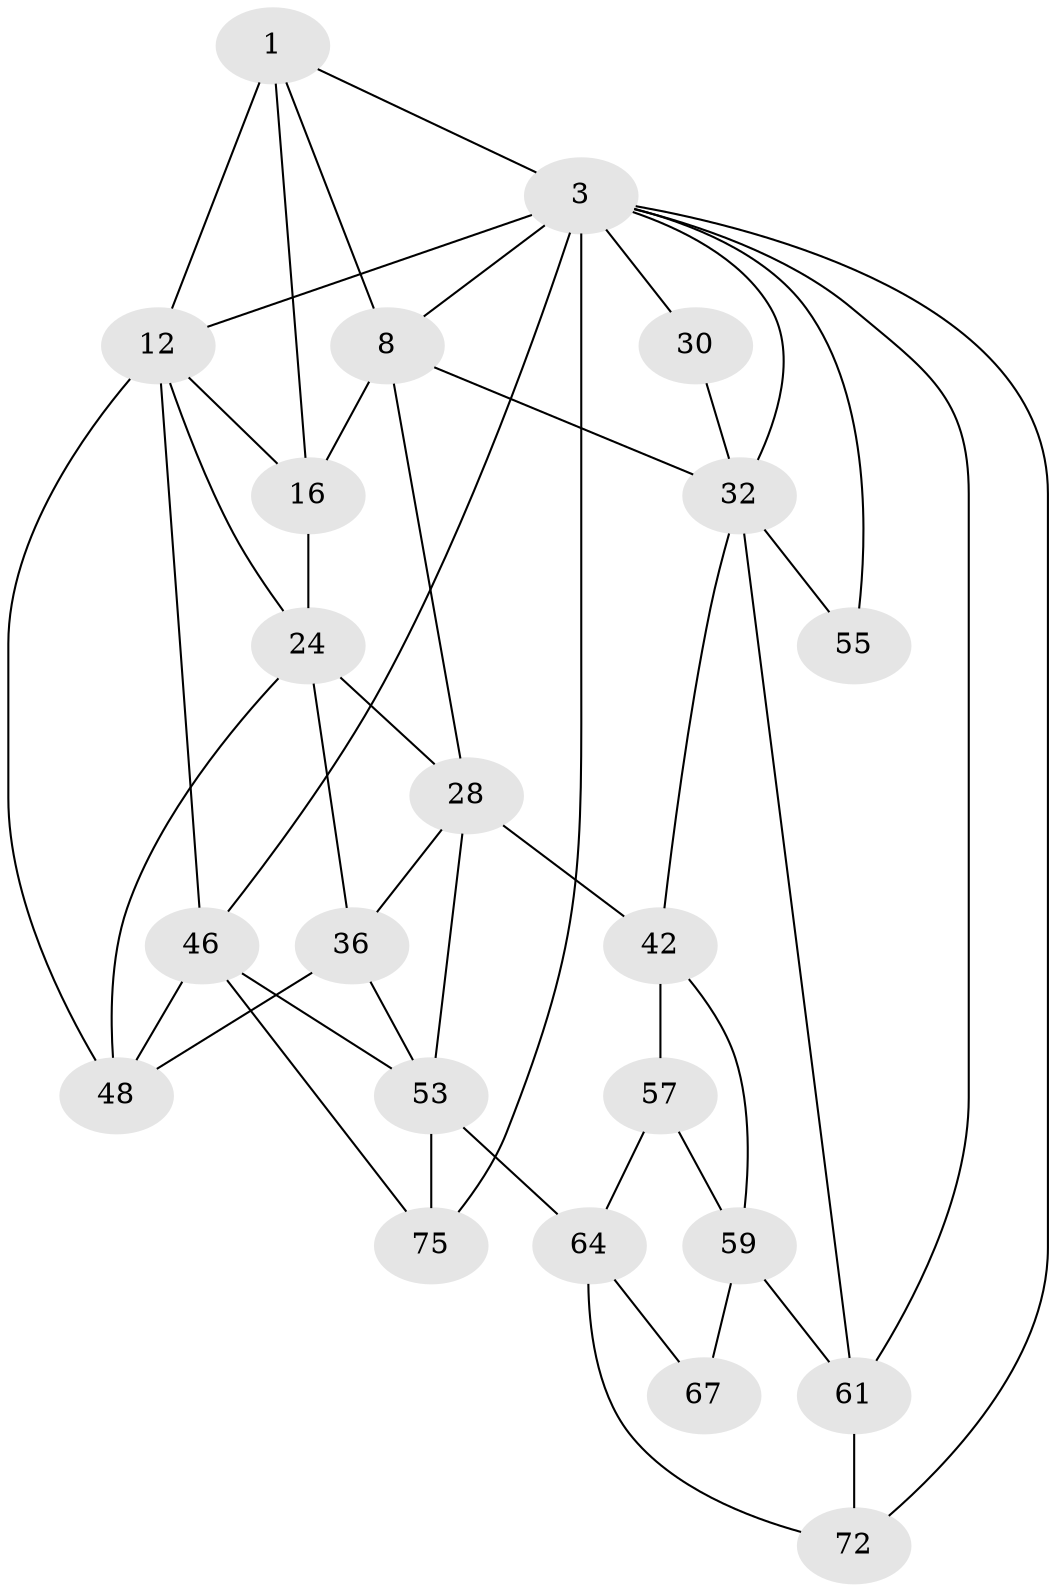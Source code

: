 // original degree distribution, {3: 0.02631578947368421, 4: 0.2631578947368421, 5: 0.47368421052631576, 6: 0.23684210526315788}
// Generated by graph-tools (version 1.1) at 2025/21/03/04/25 18:21:18]
// undirected, 22 vertices, 47 edges
graph export_dot {
graph [start="1"]
  node [color=gray90,style=filled];
  1 [pos="+0.41698737704502403+0",super="+2+6"];
  3 [pos="+1+0",super="+18+45+4"];
  8 [pos="+0.4687817369278047+0.35323412370197466",super="+21+9"];
  12 [pos="+0.7508197932033543+0.13590275140200575",super="+13+14"];
  16 [pos="+0.759658171534224+0.2179613865514097",super="+17+20"];
  24 [pos="+0.9769988109601377+0.3672647952144144",super="+35+25"];
  28 [pos="+0.688811690453417+0.46065793303503694",super="+37"];
  30 [pos="+0+0.26397697949546506",super="+31"];
  32 [pos="+0.18819594214893268+0.6053825097893478",super="+33+44"];
  36 [pos="+0.7520009662420865+0.5656196767755528",super="+50"];
  42 [pos="+0.4363675933631482+0.6283943608717336",super="+43+51"];
  46 [pos="+1+0.7635792338835227",super="+70+47"];
  48 [pos="+0.8385153101279779+0.584619588789187",super="+49"];
  53 [pos="+0.7575449628470192+0.8272633011860359",super="+71+54"];
  55 [pos="+0+0.8399057943716409"];
  57 [pos="+0.48444268153041037+0.684630243782099",super="+58"];
  59 [pos="+0.36502760068402945+0.6897244742785151",super="+60"];
  61 [pos="+0.24657966113602933+0.8431785353691441",super="+73"];
  64 [pos="+0.6148422224452432+0.8974580968037774",super="+65+68"];
  67 [pos="+0.41601983853391306+0.7816312888094522"];
  72 [pos="+0.5088173415101851+1"];
  75 [pos="+0.8389356244878317+1"];
  1 -- 3;
  1 -- 12 [weight=2];
  1 -- 8;
  1 -- 16;
  3 -- 12 [weight=2];
  3 -- 55;
  3 -- 72;
  3 -- 75;
  3 -- 61;
  3 -- 46;
  3 -- 32;
  3 -- 30;
  3 -- 8;
  8 -- 16;
  8 -- 28 [weight=2];
  8 -- 32;
  12 -- 16 [weight=2];
  12 -- 48;
  12 -- 24;
  12 -- 46;
  16 -- 24 [weight=2];
  24 -- 48;
  24 -- 36;
  24 -- 28;
  28 -- 36;
  28 -- 42 [weight=2];
  28 -- 53 [weight=2];
  30 -- 32;
  32 -- 55 [weight=2];
  32 -- 42;
  32 -- 61;
  36 -- 53;
  36 -- 48;
  42 -- 59;
  42 -- 57;
  46 -- 75;
  46 -- 53;
  46 -- 48;
  53 -- 75;
  53 -- 64 [weight=2];
  57 -- 59;
  57 -- 64 [weight=2];
  59 -- 67;
  59 -- 61;
  61 -- 72;
  64 -- 67 [weight=2];
  64 -- 72;
}
